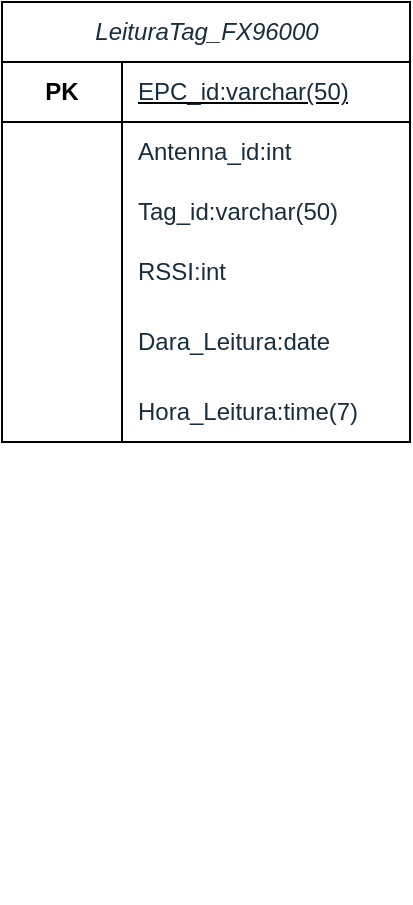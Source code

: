 <mxfile version="24.3.1" type="device">
  <diagram id="C5RBs43oDa-KdzZeNtuy" name="Page-1">
    <mxGraphModel dx="923" dy="928" grid="1" gridSize="10" guides="1" tooltips="1" connect="1" arrows="1" fold="1" page="1" pageScale="1" pageWidth="827" pageHeight="1169" math="0" shadow="0">
      <root>
        <mxCell id="WIyWlLk6GJQsqaUBKTNV-0" />
        <mxCell id="WIyWlLk6GJQsqaUBKTNV-1" parent="WIyWlLk6GJQsqaUBKTNV-0" />
        <mxCell id="0TTvFeyUjTbbYuF8DtfV-62" value="&lt;span style=&quot;color: rgb(24, 46, 62); font-style: italic; font-weight: 400;&quot;&gt;LeituraTag_FX96000&lt;/span&gt;" style="shape=table;startSize=30;container=1;collapsible=1;childLayout=tableLayout;fixedRows=1;rowLines=0;fontStyle=1;align=center;resizeLast=1;html=1;" parent="WIyWlLk6GJQsqaUBKTNV-1" vertex="1">
          <mxGeometry x="1070" y="270" width="204" height="220" as="geometry" />
        </mxCell>
        <mxCell id="0TTvFeyUjTbbYuF8DtfV-63" value="" style="shape=tableRow;horizontal=0;startSize=0;swimlaneHead=0;swimlaneBody=0;fillColor=none;collapsible=0;dropTarget=0;points=[[0,0.5],[1,0.5]];portConstraint=eastwest;top=0;left=0;right=0;bottom=1;" parent="0TTvFeyUjTbbYuF8DtfV-62" vertex="1">
          <mxGeometry y="30" width="204" height="30" as="geometry" />
        </mxCell>
        <mxCell id="0TTvFeyUjTbbYuF8DtfV-64" value="PK" style="shape=partialRectangle;connectable=0;fillColor=none;top=0;left=0;bottom=0;right=0;fontStyle=1;overflow=hidden;whiteSpace=wrap;html=1;" parent="0TTvFeyUjTbbYuF8DtfV-63" vertex="1">
          <mxGeometry width="60" height="30" as="geometry">
            <mxRectangle width="60" height="30" as="alternateBounds" />
          </mxGeometry>
        </mxCell>
        <mxCell id="0TTvFeyUjTbbYuF8DtfV-65" value="&lt;span style=&quot;color: rgb(24, 46, 62); font-weight: 400; text-wrap: nowrap;&quot;&gt;EPC_id:varchar(50)&lt;/span&gt;" style="shape=partialRectangle;connectable=0;fillColor=none;top=0;left=0;bottom=0;right=0;align=left;spacingLeft=6;fontStyle=5;overflow=hidden;whiteSpace=wrap;html=1;" parent="0TTvFeyUjTbbYuF8DtfV-63" vertex="1">
          <mxGeometry x="60" width="144" height="30" as="geometry">
            <mxRectangle width="144" height="30" as="alternateBounds" />
          </mxGeometry>
        </mxCell>
        <mxCell id="0TTvFeyUjTbbYuF8DtfV-66" value="" style="shape=tableRow;horizontal=0;startSize=0;swimlaneHead=0;swimlaneBody=0;fillColor=none;collapsible=0;dropTarget=0;points=[[0,0.5],[1,0.5]];portConstraint=eastwest;top=0;left=0;right=0;bottom=0;" parent="0TTvFeyUjTbbYuF8DtfV-62" vertex="1">
          <mxGeometry y="60" width="204" height="30" as="geometry" />
        </mxCell>
        <mxCell id="0TTvFeyUjTbbYuF8DtfV-67" value="" style="shape=partialRectangle;connectable=0;fillColor=none;top=0;left=0;bottom=0;right=0;editable=1;overflow=hidden;whiteSpace=wrap;html=1;" parent="0TTvFeyUjTbbYuF8DtfV-66" vertex="1">
          <mxGeometry width="60" height="30" as="geometry">
            <mxRectangle width="60" height="30" as="alternateBounds" />
          </mxGeometry>
        </mxCell>
        <mxCell id="0TTvFeyUjTbbYuF8DtfV-68" value="&lt;span style=&quot;color: rgb(24, 46, 62); text-wrap: nowrap;&quot;&gt;Antenna_id:int&lt;/span&gt;" style="shape=partialRectangle;connectable=0;fillColor=none;top=0;left=0;bottom=0;right=0;align=left;spacingLeft=6;overflow=hidden;whiteSpace=wrap;html=1;" parent="0TTvFeyUjTbbYuF8DtfV-66" vertex="1">
          <mxGeometry x="60" width="144" height="30" as="geometry">
            <mxRectangle width="144" height="30" as="alternateBounds" />
          </mxGeometry>
        </mxCell>
        <mxCell id="0TTvFeyUjTbbYuF8DtfV-69" value="" style="shape=tableRow;horizontal=0;startSize=0;swimlaneHead=0;swimlaneBody=0;fillColor=none;collapsible=0;dropTarget=0;points=[[0,0.5],[1,0.5]];portConstraint=eastwest;top=0;left=0;right=0;bottom=0;" parent="0TTvFeyUjTbbYuF8DtfV-62" vertex="1">
          <mxGeometry y="90" width="204" height="30" as="geometry" />
        </mxCell>
        <mxCell id="0TTvFeyUjTbbYuF8DtfV-70" value="" style="shape=partialRectangle;connectable=0;fillColor=none;top=0;left=0;bottom=0;right=0;editable=1;overflow=hidden;whiteSpace=wrap;html=1;" parent="0TTvFeyUjTbbYuF8DtfV-69" vertex="1">
          <mxGeometry width="60" height="30" as="geometry">
            <mxRectangle width="60" height="30" as="alternateBounds" />
          </mxGeometry>
        </mxCell>
        <mxCell id="0TTvFeyUjTbbYuF8DtfV-71" value="&lt;span style=&quot;color: rgb(24, 46, 62); text-wrap: nowrap;&quot;&gt;Tag_id:varchar(50)&lt;/span&gt;" style="shape=partialRectangle;connectable=0;fillColor=none;top=0;left=0;bottom=0;right=0;align=left;spacingLeft=6;overflow=hidden;whiteSpace=wrap;html=1;" parent="0TTvFeyUjTbbYuF8DtfV-69" vertex="1">
          <mxGeometry x="60" width="144" height="30" as="geometry">
            <mxRectangle width="144" height="30" as="alternateBounds" />
          </mxGeometry>
        </mxCell>
        <mxCell id="0TTvFeyUjTbbYuF8DtfV-72" value="" style="shape=tableRow;horizontal=0;startSize=0;swimlaneHead=0;swimlaneBody=0;fillColor=none;collapsible=0;dropTarget=0;points=[[0,0.5],[1,0.5]];portConstraint=eastwest;top=0;left=0;right=0;bottom=0;" parent="0TTvFeyUjTbbYuF8DtfV-62" vertex="1">
          <mxGeometry y="120" width="204" height="30" as="geometry" />
        </mxCell>
        <mxCell id="0TTvFeyUjTbbYuF8DtfV-73" value="" style="shape=partialRectangle;connectable=0;fillColor=none;top=0;left=0;bottom=0;right=0;editable=1;overflow=hidden;whiteSpace=wrap;html=1;" parent="0TTvFeyUjTbbYuF8DtfV-72" vertex="1">
          <mxGeometry width="60" height="30" as="geometry">
            <mxRectangle width="60" height="30" as="alternateBounds" />
          </mxGeometry>
        </mxCell>
        <mxCell id="0TTvFeyUjTbbYuF8DtfV-74" value="&lt;span style=&quot;color: rgb(24, 46, 62); text-wrap: nowrap;&quot;&gt;RSSI:int&lt;/span&gt;" style="shape=partialRectangle;connectable=0;fillColor=none;top=0;left=0;bottom=0;right=0;align=left;spacingLeft=6;overflow=hidden;whiteSpace=wrap;html=1;" parent="0TTvFeyUjTbbYuF8DtfV-72" vertex="1">
          <mxGeometry x="60" width="144" height="30" as="geometry">
            <mxRectangle width="144" height="30" as="alternateBounds" />
          </mxGeometry>
        </mxCell>
        <mxCell id="0TTvFeyUjTbbYuF8DtfV-106" value="" style="shape=tableRow;horizontal=0;startSize=0;swimlaneHead=0;swimlaneBody=0;fillColor=none;collapsible=0;dropTarget=0;points=[[0,0.5],[1,0.5]];portConstraint=eastwest;top=0;left=0;right=0;bottom=0;" parent="0TTvFeyUjTbbYuF8DtfV-62" vertex="1">
          <mxGeometry y="150" width="204" height="40" as="geometry" />
        </mxCell>
        <mxCell id="0TTvFeyUjTbbYuF8DtfV-107" value="" style="shape=partialRectangle;connectable=0;fillColor=none;top=0;left=0;bottom=0;right=0;editable=1;overflow=hidden;whiteSpace=wrap;html=1;" parent="0TTvFeyUjTbbYuF8DtfV-106" vertex="1">
          <mxGeometry width="60" height="40" as="geometry">
            <mxRectangle width="60" height="40" as="alternateBounds" />
          </mxGeometry>
        </mxCell>
        <mxCell id="0TTvFeyUjTbbYuF8DtfV-108" value="&lt;span style=&quot;color: rgb(24, 46, 62); text-wrap: nowrap;&quot;&gt;Dara_Leitura:date&lt;/span&gt;" style="shape=partialRectangle;connectable=0;fillColor=none;top=0;left=0;bottom=0;right=0;align=left;spacingLeft=6;overflow=hidden;whiteSpace=wrap;html=1;" parent="0TTvFeyUjTbbYuF8DtfV-106" vertex="1">
          <mxGeometry x="60" width="144" height="40" as="geometry">
            <mxRectangle width="144" height="40" as="alternateBounds" />
          </mxGeometry>
        </mxCell>
        <mxCell id="0TTvFeyUjTbbYuF8DtfV-112" value="" style="shape=tableRow;horizontal=0;startSize=0;swimlaneHead=0;swimlaneBody=0;fillColor=none;collapsible=0;dropTarget=0;points=[[0,0.5],[1,0.5]];portConstraint=eastwest;top=0;left=0;right=0;bottom=0;" parent="0TTvFeyUjTbbYuF8DtfV-62" vertex="1">
          <mxGeometry y="190" width="204" height="30" as="geometry" />
        </mxCell>
        <mxCell id="0TTvFeyUjTbbYuF8DtfV-113" value="" style="shape=partialRectangle;connectable=0;fillColor=none;top=0;left=0;bottom=0;right=0;editable=1;overflow=hidden;whiteSpace=wrap;html=1;" parent="0TTvFeyUjTbbYuF8DtfV-112" vertex="1">
          <mxGeometry width="60" height="30" as="geometry">
            <mxRectangle width="60" height="30" as="alternateBounds" />
          </mxGeometry>
        </mxCell>
        <mxCell id="0TTvFeyUjTbbYuF8DtfV-114" value="&lt;span style=&quot;color: rgb(24, 46, 62); text-wrap: nowrap;&quot;&gt;Hora_Leitura:time(7)&lt;/span&gt;" style="shape=partialRectangle;connectable=0;fillColor=none;top=0;left=0;bottom=0;right=0;align=left;spacingLeft=6;overflow=hidden;whiteSpace=wrap;html=1;" parent="0TTvFeyUjTbbYuF8DtfV-112" vertex="1">
          <mxGeometry x="60" width="144" height="30" as="geometry">
            <mxRectangle width="144" height="30" as="alternateBounds" />
          </mxGeometry>
        </mxCell>
        <mxCell id="0TTvFeyUjTbbYuF8DtfV-105" value="" style="shape=partialRectangle;connectable=0;fillColor=none;top=0;left=0;bottom=0;right=0;editable=1;overflow=hidden;whiteSpace=wrap;html=1;" parent="WIyWlLk6GJQsqaUBKTNV-1" vertex="1">
          <mxGeometry x="1080" y="690" width="20" height="30" as="geometry">
            <mxRectangle width="30" height="30" as="alternateBounds" />
          </mxGeometry>
        </mxCell>
      </root>
    </mxGraphModel>
  </diagram>
</mxfile>
